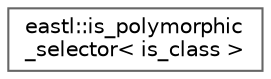 digraph "类继承关系图"
{
 // LATEX_PDF_SIZE
  bgcolor="transparent";
  edge [fontname=Helvetica,fontsize=10,labelfontname=Helvetica,labelfontsize=10];
  node [fontname=Helvetica,fontsize=10,shape=box,height=0.2,width=0.4];
  rankdir="LR";
  Node0 [id="Node000000",label="eastl::is_polymorphic\l_selector\< is_class \>",height=0.2,width=0.4,color="grey40", fillcolor="white", style="filled",URL="$structeastl_1_1is__polymorphic__selector.html",tooltip=" "];
}
